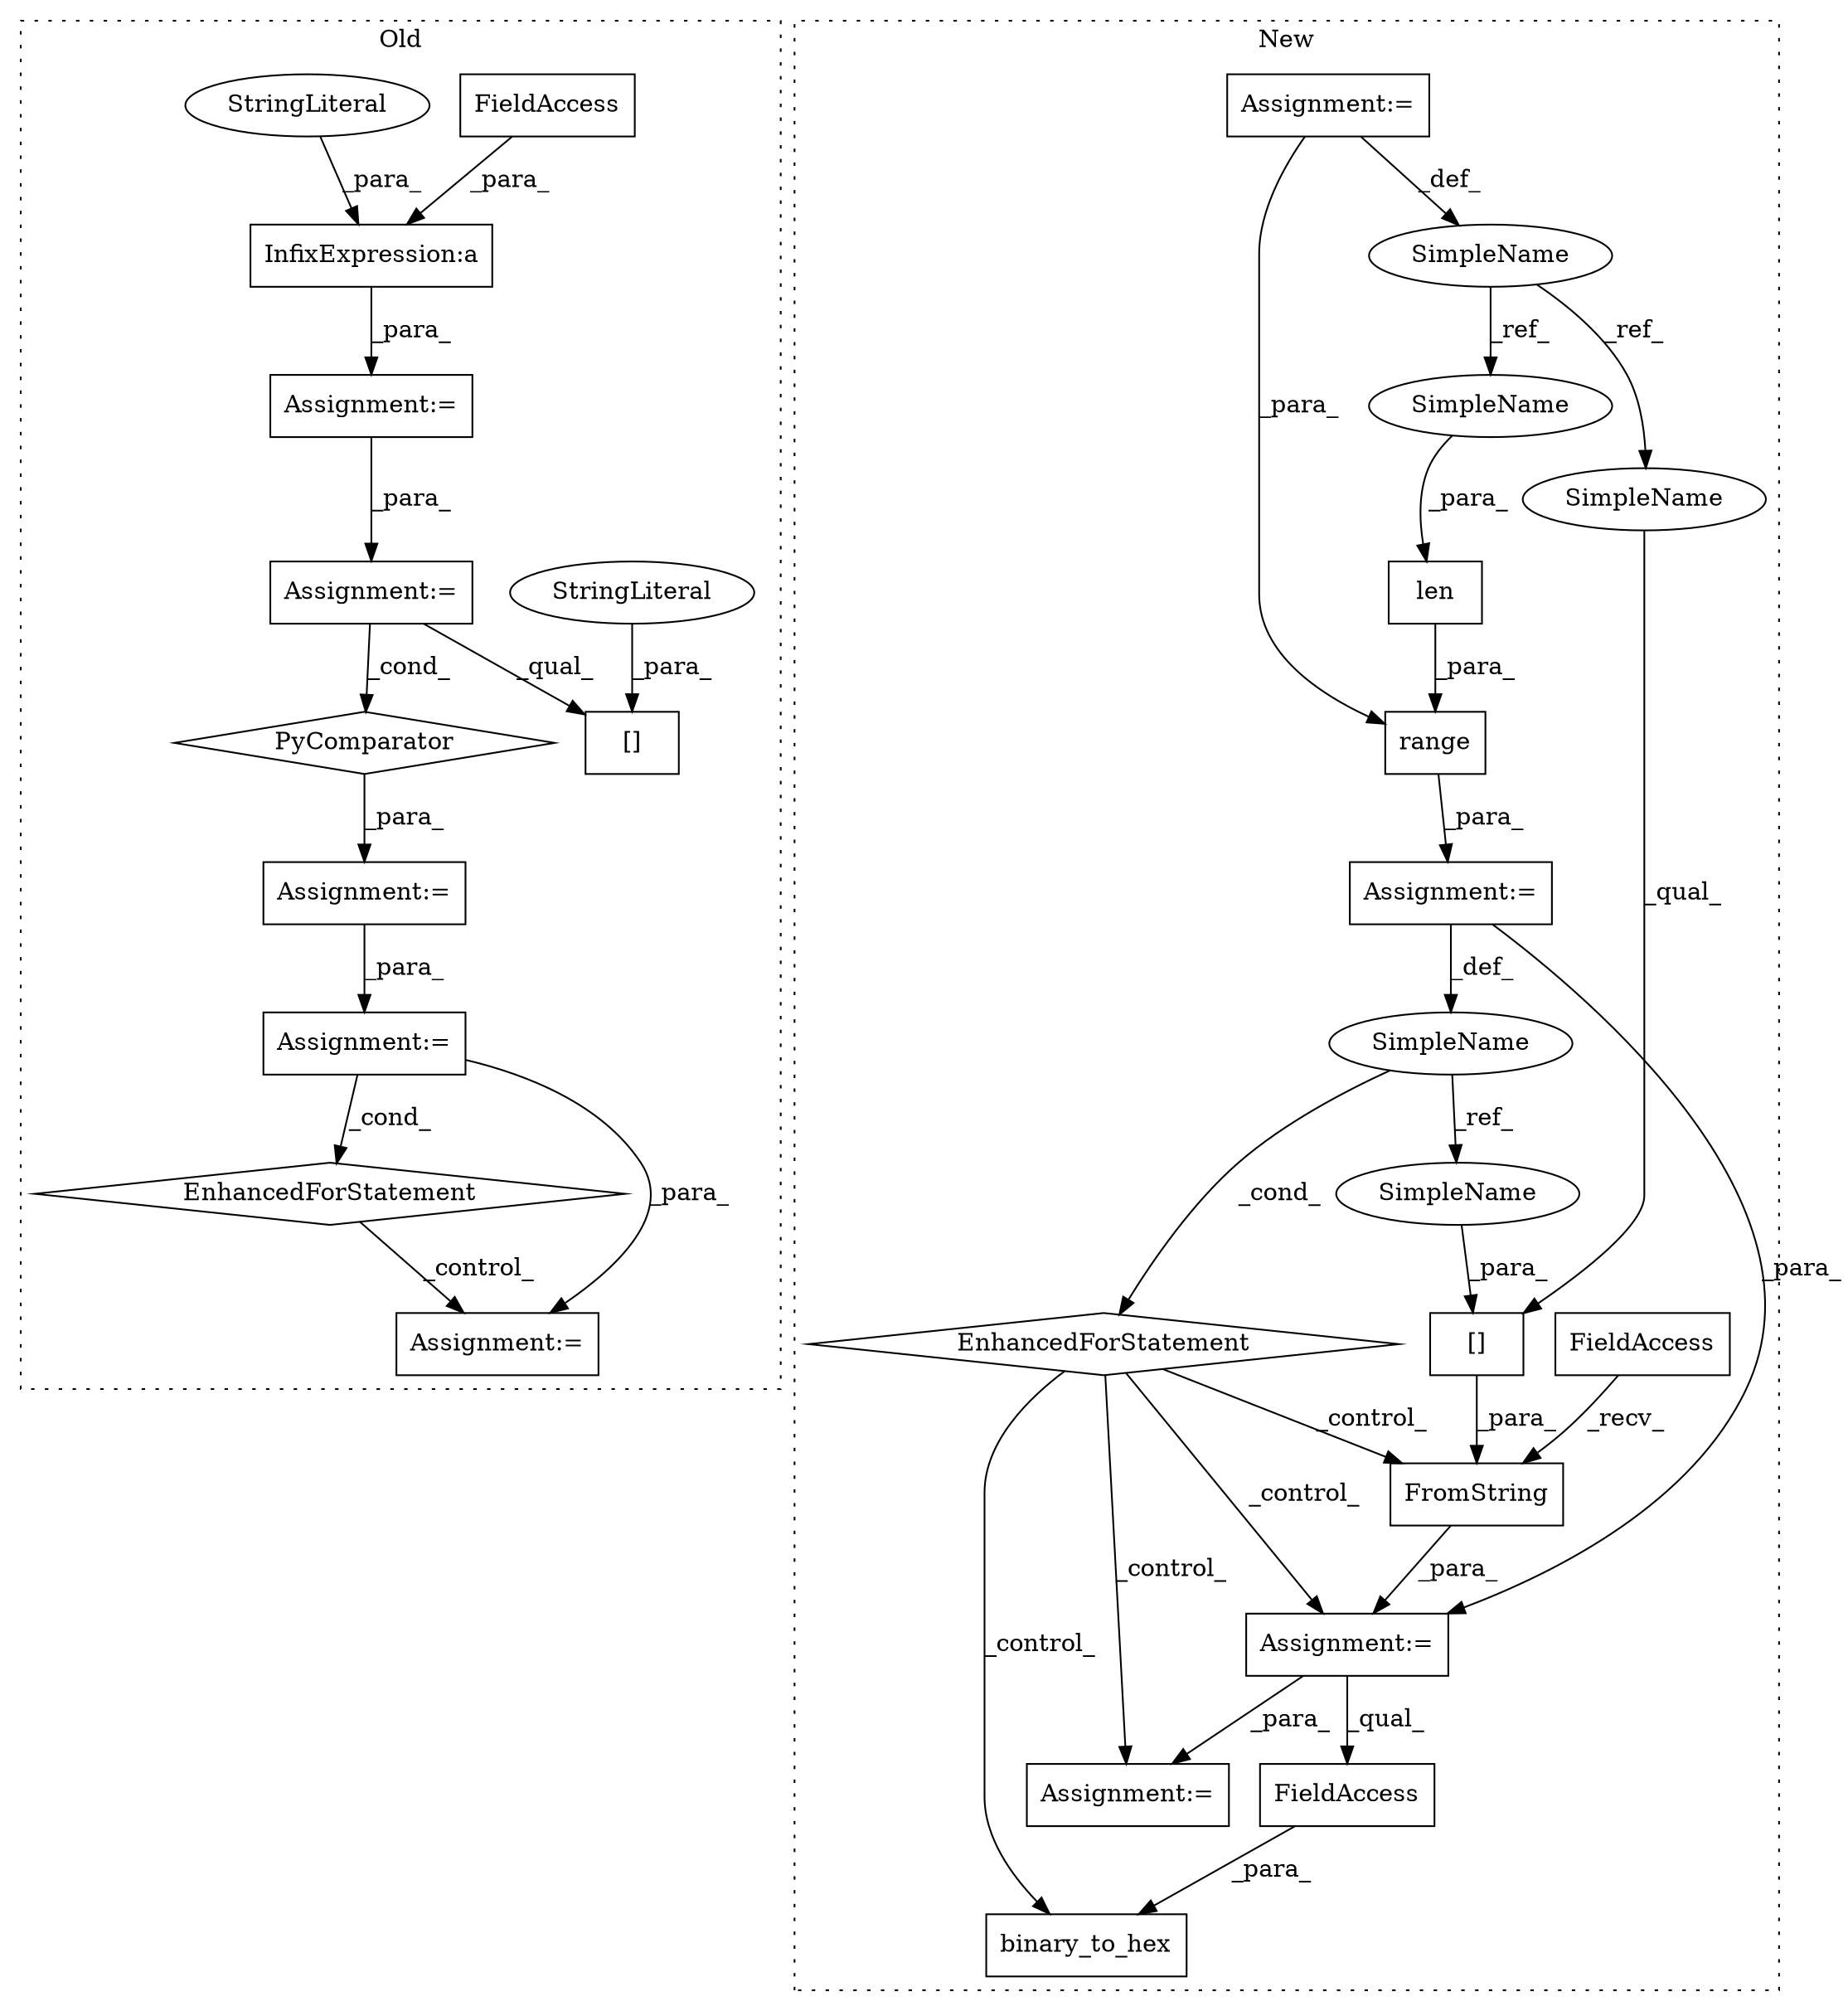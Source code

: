 digraph G {
subgraph cluster0 {
1 [label="EnhancedForStatement" a="70" s="13696,13788" l="53,2" shape="diamond"];
9 [label="Assignment:=" a="7" s="13810" l="1" shape="box"];
12 [label="InfixExpression:a" a="27" s="13453" l="3" shape="box"];
13 [label="FieldAccess" a="22" s="13417" l="36" shape="box"];
15 [label="[]" a="2" s="13502,13563" l="4,1" shape="box"];
18 [label="StringLiteral" a="45" s="13506" l="57" shape="ellipse"];
19 [label="StringLiteral" a="45" s="13456" l="3" shape="ellipse"];
20 [label="PyComparator" a="113" s="13622" l="36" shape="diamond"];
23 [label="Assignment:=" a="7" s="13696,13788" l="53,2" shape="box"];
24 [label="Assignment:=" a="7" s="13622" l="36" shape="box"];
25 [label="Assignment:=" a="7" s="13490" l="12" shape="box"];
26 [label="Assignment:=" a="7" s="13405" l="1" shape="box"];
label = "Old";
style="dotted";
}
subgraph cluster1 {
2 [label="FromString" a="32" s="11957,11984" l="11,1" shape="box"];
3 [label="len" a="32" s="11893,11910" l="4,1" shape="box"];
4 [label="FieldAccess" a="22" s="11930" l="26" shape="box"];
5 [label="FieldAccess" a="22" s="12065" l="20" shape="box"];
6 [label="Assignment:=" a="7" s="11929" l="1" shape="box"];
7 [label="SimpleName" a="42" s="11883" l="1" shape="ellipse"];
8 [label="Assignment:=" a="7" s="12141,12232" l="57,2" shape="box"];
10 [label="EnhancedForStatement" a="70" s="11826,11912" l="53,2" shape="diamond"];
11 [label="range" a="32" s="11887,11911" l="6,1" shape="box"];
14 [label="[]" a="2" s="11968,11983" l="14,1" shape="box"];
16 [label="binary_to_hex" a="32" s="12051,12085" l="14,1" shape="box"];
17 [label="SimpleName" a="42" s="11760" l="13" shape="ellipse"];
21 [label="Assignment:=" a="7" s="11826,11912" l="53,2" shape="box"];
22 [label="Assignment:=" a="7" s="11773" l="1" shape="box"];
27 [label="SimpleName" a="42" s="11982" l="1" shape="ellipse"];
28 [label="SimpleName" a="42" s="11968" l="13" shape="ellipse"];
29 [label="SimpleName" a="42" s="11897" l="13" shape="ellipse"];
label = "New";
style="dotted";
}
1 -> 9 [label="_control_"];
2 -> 6 [label="_para_"];
3 -> 11 [label="_para_"];
4 -> 2 [label="_recv_"];
5 -> 16 [label="_para_"];
6 -> 8 [label="_para_"];
6 -> 5 [label="_qual_"];
7 -> 27 [label="_ref_"];
7 -> 10 [label="_cond_"];
10 -> 2 [label="_control_"];
10 -> 16 [label="_control_"];
10 -> 6 [label="_control_"];
10 -> 8 [label="_control_"];
11 -> 21 [label="_para_"];
12 -> 26 [label="_para_"];
13 -> 12 [label="_para_"];
14 -> 2 [label="_para_"];
17 -> 29 [label="_ref_"];
17 -> 28 [label="_ref_"];
18 -> 15 [label="_para_"];
19 -> 12 [label="_para_"];
20 -> 25 [label="_para_"];
21 -> 6 [label="_para_"];
21 -> 7 [label="_def_"];
22 -> 17 [label="_def_"];
22 -> 11 [label="_para_"];
23 -> 1 [label="_cond_"];
23 -> 9 [label="_para_"];
24 -> 20 [label="_cond_"];
24 -> 15 [label="_qual_"];
25 -> 23 [label="_para_"];
26 -> 24 [label="_para_"];
27 -> 14 [label="_para_"];
28 -> 14 [label="_qual_"];
29 -> 3 [label="_para_"];
}